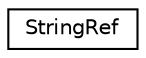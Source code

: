 digraph "Graphical Class Hierarchy"
{
  edge [fontname="Helvetica",fontsize="10",labelfontname="Helvetica",labelfontsize="10"];
  node [fontname="Helvetica",fontsize="10",shape=record];
  rankdir="LR";
  Node1 [label="StringRef",height=0.2,width=0.4,color="black", fillcolor="white", style="filled",URL="$classCatch_1_1StringRef.html"];
}
